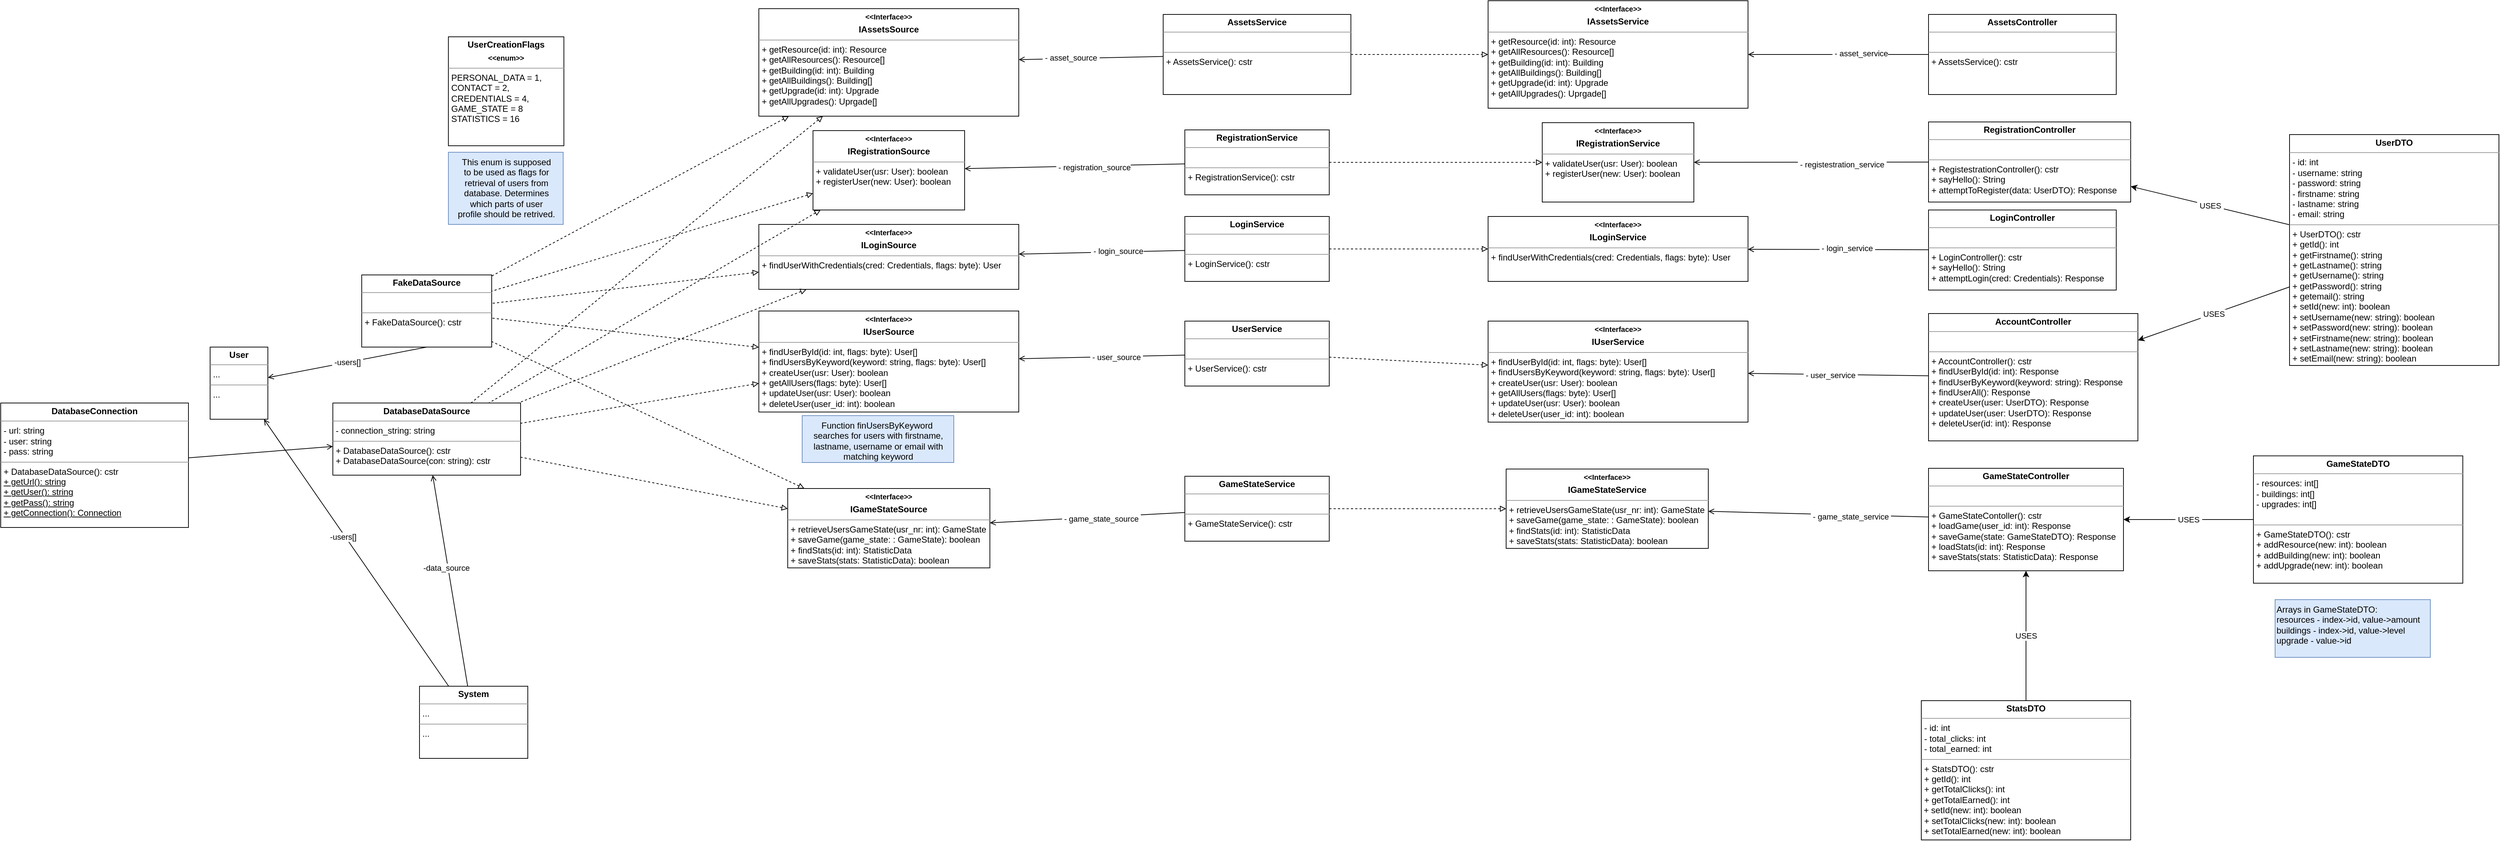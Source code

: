 <mxfile version="15.6.8" type="github">
  <diagram id="SLMzsR0E3EUHvdBKZ5yB" name="Page-1">
    <mxGraphModel dx="2331" dy="2716" grid="1" gridSize="10" guides="1" tooltips="1" connect="1" arrows="1" fold="1" page="1" pageScale="1" pageWidth="827" pageHeight="1169" math="0" shadow="0">
      <root>
        <mxCell id="0" />
        <mxCell id="1" parent="0" />
        <mxCell id="NOSZl9h-h4cG2daDXrsb-22" value="&lt;p style=&quot;margin: 0px ; margin-top: 4px ; text-align: center&quot;&gt;&lt;b&gt;User&lt;/b&gt;&lt;/p&gt;&lt;hr size=&quot;1&quot;&gt;&lt;p style=&quot;margin: 0px ; margin-left: 4px&quot;&gt;...&lt;/p&gt;&lt;hr size=&quot;1&quot;&gt;&lt;p style=&quot;margin: 0px ; margin-left: 4px&quot;&gt;...&lt;/p&gt;" style="verticalAlign=top;align=left;overflow=fill;fontSize=12;fontFamily=Helvetica;html=1;spacingLeft=0;spacingRight=0;spacing=2;rounded=0;" vertex="1" parent="1">
          <mxGeometry x="-730" y="-890" width="80" height="100" as="geometry" />
        </mxCell>
        <mxCell id="NOSZl9h-h4cG2daDXrsb-28" value="&lt;p style=&quot;margin: 0px ; margin-top: 4px ; text-align: center&quot;&gt;&lt;b&gt;&lt;font style=&quot;font-size: 10px&quot;&gt;&amp;lt;&amp;lt;Interface&amp;gt;&amp;gt;&lt;/font&gt;&lt;/b&gt;&lt;/p&gt;&lt;p style=&quot;margin: 0px ; margin-top: 4px ; text-align: center&quot;&gt;&lt;b&gt;IRegistrationSource&lt;/b&gt;&lt;/p&gt;&lt;hr size=&quot;1&quot;&gt;&lt;p style=&quot;margin: 0px ; margin-left: 4px&quot;&gt;&lt;span&gt;+ validateUser(usr: User): boolean&lt;/span&gt;&lt;/p&gt;&lt;p style=&quot;margin: 0px ; margin-left: 4px&quot;&gt;&lt;span&gt;+ registerUser(new: User): boolean&lt;/span&gt;&lt;/p&gt;" style="verticalAlign=top;align=left;overflow=fill;fontSize=12;fontFamily=Helvetica;html=1;spacingLeft=0;spacingRight=0;spacing=2;rounded=0;" vertex="1" parent="1">
          <mxGeometry x="105" y="-1190" width="210" height="110" as="geometry" />
        </mxCell>
        <mxCell id="NOSZl9h-h4cG2daDXrsb-29" value="&lt;p style=&quot;margin: 0px ; margin-top: 4px ; text-align: center&quot;&gt;&lt;b&gt;&lt;font style=&quot;font-size: 10px&quot;&gt;&amp;lt;&amp;lt;Interface&amp;gt;&amp;gt;&lt;/font&gt;&lt;/b&gt;&lt;/p&gt;&lt;p style=&quot;margin: 0px ; margin-top: 4px ; text-align: center&quot;&gt;&lt;b&gt;ILoginSource&lt;/b&gt;&lt;/p&gt;&lt;hr size=&quot;1&quot;&gt;&lt;p style=&quot;margin: 0px ; margin-left: 4px&quot;&gt;&lt;span&gt;+ findUserWithCredentials(cred: Credentials, flags: byte): User&lt;/span&gt;&lt;/p&gt;" style="verticalAlign=top;align=left;overflow=fill;fontSize=12;fontFamily=Helvetica;html=1;spacingLeft=0;spacingRight=0;spacing=2;rounded=0;" vertex="1" parent="1">
          <mxGeometry x="30" y="-1060" width="360" height="90" as="geometry" />
        </mxCell>
        <mxCell id="NOSZl9h-h4cG2daDXrsb-30" value="&lt;p style=&quot;margin: 0px ; margin-top: 4px ; text-align: center&quot;&gt;&lt;b&gt;FakeDataSource&lt;/b&gt;&lt;/p&gt;&lt;hr size=&quot;1&quot;&gt;&lt;p style=&quot;margin: 0px ; margin-left: 4px&quot;&gt;&lt;br&gt;&lt;/p&gt;&lt;hr size=&quot;1&quot;&gt;&lt;p style=&quot;margin: 0px ; margin-left: 4px&quot;&gt;+ FakeDataSource(): cstr&lt;/p&gt;" style="verticalAlign=top;align=left;overflow=fill;fontSize=12;fontFamily=Helvetica;html=1;spacingLeft=0;spacingRight=0;spacing=2;rounded=0;" vertex="1" parent="1">
          <mxGeometry x="-520" y="-990" width="180" height="100" as="geometry" />
        </mxCell>
        <mxCell id="NOSZl9h-h4cG2daDXrsb-31" value="&lt;p style=&quot;margin: 0px ; margin-top: 4px ; text-align: center&quot;&gt;&lt;b&gt;UserCreationFlags&lt;/b&gt;&lt;/p&gt;&lt;p style=&quot;margin: 0px ; margin-top: 4px ; text-align: center&quot;&gt;&lt;b&gt;&lt;font style=&quot;font-size: 10px&quot;&gt;&amp;lt;&amp;lt;enum&amp;gt;&amp;gt;&lt;/font&gt;&lt;/b&gt;&lt;/p&gt;&lt;hr size=&quot;1&quot;&gt;&lt;p style=&quot;margin: 0px ; margin-left: 4px&quot;&gt;PERSONAL_DATA = 1,&lt;/p&gt;&lt;p style=&quot;margin: 0px ; margin-left: 4px&quot;&gt;CONTACT = 2,&lt;/p&gt;&lt;p style=&quot;margin: 0px ; margin-left: 4px&quot;&gt;CREDENTIALS = 4,&lt;/p&gt;&lt;p style=&quot;margin: 0px ; margin-left: 4px&quot;&gt;GAME_STATE = 8&lt;/p&gt;&lt;p style=&quot;margin: 0px ; margin-left: 4px&quot;&gt;STATISTICS = 16&lt;br&gt;&lt;/p&gt;" style="verticalAlign=top;align=left;overflow=fill;fontSize=12;fontFamily=Helvetica;html=1;spacingLeft=0;spacingRight=0;spacing=2;rounded=0;" vertex="1" parent="1">
          <mxGeometry x="-400" y="-1320" width="160" height="151" as="geometry" />
        </mxCell>
        <mxCell id="NOSZl9h-h4cG2daDXrsb-32" value="This enum is supposed &lt;br&gt;to be&amp;nbsp;used as flags for &lt;br&gt;retrieval of users from&lt;br&gt;database. Determines &lt;br&gt;which parts of user &lt;br&gt;profile should be retrived." style="html=1;verticalAlign=top;fillColor=#dae8fc;strokeColor=#6c8ebf;rounded=0;" vertex="1" parent="1">
          <mxGeometry x="-400" y="-1160" width="159" height="100" as="geometry" />
        </mxCell>
        <mxCell id="NOSZl9h-h4cG2daDXrsb-33" value="&lt;p style=&quot;margin: 0px ; margin-top: 4px ; text-align: center&quot;&gt;&lt;b&gt;DatabaseDataSource&lt;/b&gt;&lt;br&gt;&lt;/p&gt;&lt;hr size=&quot;1&quot;&gt;&lt;p style=&quot;margin: 0px ; margin-left: 4px&quot;&gt;- connection_string: string&lt;/p&gt;&lt;hr size=&quot;1&quot;&gt;&lt;p style=&quot;margin: 0px ; margin-left: 4px&quot;&gt;+ DatabaseDataSource(): cstr&lt;/p&gt;&lt;p style=&quot;margin: 0px ; margin-left: 4px&quot;&gt;+ DatabaseDataSource(con: string): cstr&lt;/p&gt;" style="verticalAlign=top;align=left;overflow=fill;fontSize=12;fontFamily=Helvetica;html=1;spacingLeft=0;spacingRight=0;spacing=2;rounded=0;" vertex="1" parent="1">
          <mxGeometry x="-560" y="-812.5" width="260" height="100" as="geometry" />
        </mxCell>
        <mxCell id="NOSZl9h-h4cG2daDXrsb-34" style="orthogonalLoop=1;jettySize=auto;html=1;endArrow=none;endFill=0;dashed=1;startArrow=block;startFill=0;rounded=0;" edge="1" parent="1" source="NOSZl9h-h4cG2daDXrsb-29" target="NOSZl9h-h4cG2daDXrsb-33">
          <mxGeometry relative="1" as="geometry">
            <mxPoint x="1850" y="-910" as="sourcePoint" />
            <mxPoint x="1790" y="-867.5" as="targetPoint" />
          </mxGeometry>
        </mxCell>
        <mxCell id="NOSZl9h-h4cG2daDXrsb-43" style="orthogonalLoop=1;jettySize=auto;html=1;endArrow=none;endFill=0;dashed=1;startArrow=block;startFill=0;rounded=0;" edge="1" parent="1" source="NOSZl9h-h4cG2daDXrsb-28" target="NOSZl9h-h4cG2daDXrsb-33">
          <mxGeometry relative="1" as="geometry">
            <mxPoint x="450" y="-990" as="sourcePoint" />
            <mxPoint x="520" y="-910" as="targetPoint" />
          </mxGeometry>
        </mxCell>
        <mxCell id="NOSZl9h-h4cG2daDXrsb-44" value="&lt;p style=&quot;margin: 0px ; margin-top: 4px ; text-align: center&quot;&gt;&lt;b&gt;System&lt;/b&gt;&lt;/p&gt;&lt;hr size=&quot;1&quot;&gt;&lt;p style=&quot;margin: 0px ; margin-left: 4px&quot;&gt;...&lt;/p&gt;&lt;hr size=&quot;1&quot;&gt;&lt;p style=&quot;margin: 0px ; margin-left: 4px&quot;&gt;...&lt;/p&gt;" style="verticalAlign=top;align=left;overflow=fill;fontSize=12;fontFamily=Helvetica;html=1;spacingLeft=0;spacingRight=0;spacing=2;rounded=0;" vertex="1" parent="1">
          <mxGeometry x="-440" y="-420" width="150" height="100" as="geometry" />
        </mxCell>
        <mxCell id="NOSZl9h-h4cG2daDXrsb-45" style="orthogonalLoop=1;jettySize=auto;html=1;endArrow=open;endFill=0;jumpStyle=none;flowAnimation=0;ignoreEdge=0;bendable=1;rounded=0;" edge="1" parent="1" source="NOSZl9h-h4cG2daDXrsb-44" target="NOSZl9h-h4cG2daDXrsb-33">
          <mxGeometry relative="1" as="geometry">
            <mxPoint x="560" y="-1110" as="sourcePoint" />
            <mxPoint x="560" y="-990" as="targetPoint" />
          </mxGeometry>
        </mxCell>
        <mxCell id="NOSZl9h-h4cG2daDXrsb-46" value="&amp;nbsp;-data_source&amp;nbsp;" style="edgeLabel;html=1;align=center;verticalAlign=middle;resizable=0;points=[];rounded=0;" vertex="1" connectable="0" parent="NOSZl9h-h4cG2daDXrsb-45">
          <mxGeometry x="0.126" y="3" relative="1" as="geometry">
            <mxPoint as="offset" />
          </mxGeometry>
        </mxCell>
        <mxCell id="NOSZl9h-h4cG2daDXrsb-47" style="orthogonalLoop=1;jettySize=auto;html=1;endArrow=open;endFill=0;rounded=0;" edge="1" parent="1" source="NOSZl9h-h4cG2daDXrsb-44" target="NOSZl9h-h4cG2daDXrsb-22">
          <mxGeometry relative="1" as="geometry">
            <mxPoint x="575" y="-1100" as="sourcePoint" />
            <mxPoint x="575" y="-960" as="targetPoint" />
          </mxGeometry>
        </mxCell>
        <mxCell id="NOSZl9h-h4cG2daDXrsb-48" value="&amp;nbsp;-users[]&amp;nbsp;" style="edgeLabel;html=1;align=center;verticalAlign=middle;resizable=0;points=[];rounded=0;" vertex="1" connectable="0" parent="NOSZl9h-h4cG2daDXrsb-47">
          <mxGeometry x="0.126" y="3" relative="1" as="geometry">
            <mxPoint as="offset" />
          </mxGeometry>
        </mxCell>
        <mxCell id="NOSZl9h-h4cG2daDXrsb-49" value="&lt;p style=&quot;margin: 0px ; margin-top: 4px ; text-align: center&quot;&gt;&lt;b&gt;&lt;font style=&quot;font-size: 10px&quot;&gt;&amp;lt;&amp;lt;Interface&amp;gt;&amp;gt;&lt;/font&gt;&lt;/b&gt;&lt;/p&gt;&lt;p style=&quot;margin: 0px ; margin-top: 4px ; text-align: center&quot;&gt;&lt;b&gt;IUserSource&lt;/b&gt;&lt;/p&gt;&lt;hr size=&quot;1&quot;&gt;&lt;p style=&quot;margin: 0px ; margin-left: 4px&quot;&gt;&lt;span&gt;+ findUserById(id: int, flags: byte): User[]&lt;/span&gt;&lt;br&gt;&lt;/p&gt;&lt;p style=&quot;margin: 0px ; margin-left: 4px&quot;&gt;&lt;span&gt;+ findUsersByKeyword(keyword: string, flags: byte): User[]&lt;/span&gt;&lt;/p&gt;&lt;p style=&quot;margin: 0px ; margin-left: 4px&quot;&gt;&lt;span&gt;+ createUser(usr: User): boolean&lt;/span&gt;&lt;/p&gt;&lt;p style=&quot;margin: 0px ; margin-left: 4px&quot;&gt;&lt;span&gt;+ getAllUsers(flags: byte): User[]&lt;/span&gt;&lt;/p&gt;&lt;p style=&quot;margin: 0px ; margin-left: 4px&quot;&gt;&lt;span&gt;+ updateUser(usr: User): boolean&lt;/span&gt;&lt;/p&gt;&lt;p style=&quot;margin: 0px ; margin-left: 4px&quot;&gt;&lt;span&gt;+ deleteUser(user_id: int): boolean&lt;/span&gt;&lt;/p&gt;&lt;p style=&quot;margin: 0px ; margin-left: 4px&quot;&gt;&lt;span&gt;&lt;br&gt;&lt;/span&gt;&lt;/p&gt;&lt;p style=&quot;margin: 0px ; margin-left: 4px&quot;&gt;&lt;span&gt;&lt;br&gt;&lt;/span&gt;&lt;/p&gt;" style="verticalAlign=top;align=left;overflow=fill;fontSize=12;fontFamily=Helvetica;html=1;spacingLeft=0;spacingRight=0;spacing=2;rounded=0;" vertex="1" parent="1">
          <mxGeometry x="30" y="-940" width="360" height="140" as="geometry" />
        </mxCell>
        <mxCell id="NOSZl9h-h4cG2daDXrsb-50" value="&lt;p style=&quot;margin: 0px ; margin-top: 4px ; text-align: center&quot;&gt;&lt;b&gt;&lt;font style=&quot;font-size: 10px&quot;&gt;&amp;lt;&amp;lt;Interface&amp;gt;&amp;gt;&lt;/font&gt;&lt;/b&gt;&lt;/p&gt;&lt;p style=&quot;margin: 0px ; margin-top: 4px ; text-align: center&quot;&gt;&lt;b&gt;IGameStateSource&lt;/b&gt;&lt;/p&gt;&lt;hr size=&quot;1&quot;&gt;&lt;p style=&quot;margin: 0px ; margin-left: 4px&quot;&gt;&lt;span&gt;+ retrieveUsersGameState(usr_nr: int): GameState&lt;/span&gt;&lt;/p&gt;&lt;p style=&quot;margin: 0px ; margin-left: 4px&quot;&gt;&lt;span&gt;+ saveGame(game_state: : GameState): boolean&lt;/span&gt;&lt;/p&gt;&lt;p style=&quot;margin: 0px ; margin-left: 4px&quot;&gt;&lt;span&gt;+ findStats(id: int): StatisticData&lt;/span&gt;&lt;/p&gt;&lt;p style=&quot;margin: 0px ; margin-left: 4px&quot;&gt;&lt;span&gt;+ saveStats(stats: StatisticData): boolean&lt;/span&gt;&lt;/p&gt;" style="verticalAlign=top;align=left;overflow=fill;fontSize=12;fontFamily=Helvetica;html=1;spacingLeft=0;spacingRight=0;spacing=2;rounded=0;" vertex="1" parent="1">
          <mxGeometry x="70" y="-694" width="280" height="110" as="geometry" />
        </mxCell>
        <mxCell id="NOSZl9h-h4cG2daDXrsb-51" style="orthogonalLoop=1;jettySize=auto;html=1;endArrow=none;endFill=0;dashed=1;startArrow=block;startFill=0;rounded=0;" edge="1" parent="1" source="NOSZl9h-h4cG2daDXrsb-49" target="NOSZl9h-h4cG2daDXrsb-33">
          <mxGeometry relative="1" as="geometry">
            <mxPoint x="420" y="-990" as="sourcePoint" />
            <mxPoint x="500" y="-910" as="targetPoint" />
          </mxGeometry>
        </mxCell>
        <mxCell id="NOSZl9h-h4cG2daDXrsb-52" style="orthogonalLoop=1;jettySize=auto;html=1;endArrow=none;endFill=0;dashed=1;startArrow=block;startFill=0;strokeColor=default;rounded=0;" edge="1" parent="1" source="NOSZl9h-h4cG2daDXrsb-50" target="NOSZl9h-h4cG2daDXrsb-33">
          <mxGeometry relative="1" as="geometry">
            <mxPoint x="430" y="-980" as="sourcePoint" />
            <mxPoint x="510" y="-900" as="targetPoint" />
          </mxGeometry>
        </mxCell>
        <mxCell id="NOSZl9h-h4cG2daDXrsb-53" value="Function finUsersByKeyword&amp;nbsp;&lt;br&gt;searches for users with&amp;nbsp;firstname, &lt;br&gt;lastname, username or email with &lt;br&gt;matching keyword" style="html=1;verticalAlign=top;fillColor=#dae8fc;strokeColor=#6c8ebf;rounded=0;" vertex="1" parent="1">
          <mxGeometry x="90" y="-795" width="210" height="65" as="geometry" />
        </mxCell>
        <mxCell id="NOSZl9h-h4cG2daDXrsb-54" style="orthogonalLoop=1;jettySize=auto;html=1;endArrow=none;endFill=0;dashed=1;startArrow=block;startFill=0;rounded=0;" edge="1" parent="1" source="NOSZl9h-h4cG2daDXrsb-28" target="NOSZl9h-h4cG2daDXrsb-30">
          <mxGeometry relative="1" as="geometry">
            <mxPoint x="325" y="-1125" as="sourcePoint" />
            <mxPoint x="500" y="-935" as="targetPoint" />
          </mxGeometry>
        </mxCell>
        <mxCell id="NOSZl9h-h4cG2daDXrsb-55" style="orthogonalLoop=1;jettySize=auto;html=1;endArrow=none;endFill=0;dashed=1;startArrow=block;startFill=0;rounded=0;" edge="1" parent="1" source="NOSZl9h-h4cG2daDXrsb-29" target="NOSZl9h-h4cG2daDXrsb-30">
          <mxGeometry relative="1" as="geometry">
            <mxPoint x="100" y="-1090" as="sourcePoint" />
            <mxPoint x="-30" y="-965" as="targetPoint" />
          </mxGeometry>
        </mxCell>
        <mxCell id="NOSZl9h-h4cG2daDXrsb-56" style="orthogonalLoop=1;jettySize=auto;html=1;endArrow=none;endFill=0;dashed=1;startArrow=block;startFill=0;rounded=0;" edge="1" parent="1" source="NOSZl9h-h4cG2daDXrsb-49" target="NOSZl9h-h4cG2daDXrsb-30">
          <mxGeometry relative="1" as="geometry">
            <mxPoint x="40" y="-1005" as="sourcePoint" />
            <mxPoint x="-30" y="-940" as="targetPoint" />
          </mxGeometry>
        </mxCell>
        <mxCell id="NOSZl9h-h4cG2daDXrsb-57" style="orthogonalLoop=1;jettySize=auto;html=1;endArrow=none;endFill=0;dashed=1;startArrow=block;startFill=0;rounded=0;" edge="1" parent="1" source="NOSZl9h-h4cG2daDXrsb-50" target="NOSZl9h-h4cG2daDXrsb-30">
          <mxGeometry relative="1" as="geometry">
            <mxPoint x="50" y="-995" as="sourcePoint" />
            <mxPoint x="-20" y="-930" as="targetPoint" />
          </mxGeometry>
        </mxCell>
        <mxCell id="NOSZl9h-h4cG2daDXrsb-58" value="&amp;nbsp;-users[]&amp;nbsp;" style="orthogonalLoop=1;jettySize=auto;html=1;endArrow=open;endFill=0;exitX=0.5;exitY=1;exitDx=0;exitDy=0;rounded=0;" edge="1" parent="1" source="NOSZl9h-h4cG2daDXrsb-30" target="NOSZl9h-h4cG2daDXrsb-22">
          <mxGeometry relative="1" as="geometry">
            <mxPoint x="1230" y="-1095" as="sourcePoint" />
            <mxPoint x="1400" y="-1080" as="targetPoint" />
          </mxGeometry>
        </mxCell>
        <mxCell id="NOSZl9h-h4cG2daDXrsb-89" value="&lt;p style=&quot;margin: 0px ; margin-top: 4px ; text-align: center&quot;&gt;&lt;b&gt;&lt;font style=&quot;font-size: 10px&quot;&gt;&amp;lt;&amp;lt;Interface&amp;gt;&amp;gt;&lt;/font&gt;&lt;/b&gt;&lt;/p&gt;&lt;p style=&quot;margin: 0px ; margin-top: 4px ; text-align: center&quot;&gt;&lt;b&gt;IAssetsSource&lt;/b&gt;&lt;/p&gt;&lt;hr size=&quot;1&quot;&gt;&lt;p style=&quot;margin: 0px ; margin-left: 4px&quot;&gt;&lt;span&gt;+ getResource(id: int): Resource&lt;/span&gt;&lt;/p&gt;&lt;p style=&quot;margin: 0px ; margin-left: 4px&quot;&gt;&lt;span&gt;+ getAllResources(): Resource[]&lt;/span&gt;&lt;/p&gt;&lt;p style=&quot;margin: 0px ; margin-left: 4px&quot;&gt;&lt;span&gt;+ getBuilding(id: int): Building&lt;/span&gt;&lt;/p&gt;&lt;p style=&quot;margin: 0px ; margin-left: 4px&quot;&gt;&lt;span&gt;+ getAllBuildings(): Building[]&lt;/span&gt;&lt;/p&gt;&lt;p style=&quot;margin: 0px ; margin-left: 4px&quot;&gt;&lt;span&gt;+ getUpgrade(id: int): Upgrade&lt;/span&gt;&lt;/p&gt;&lt;p style=&quot;margin: 0px ; margin-left: 4px&quot;&gt;&lt;span&gt;+ getAllUpgrades(): Uprgade[]&lt;/span&gt;&lt;/p&gt;" style="verticalAlign=top;align=left;overflow=fill;fontSize=12;fontFamily=Helvetica;html=1;spacingLeft=0;spacingRight=0;spacing=2;rounded=0;" vertex="1" parent="1">
          <mxGeometry x="30" y="-1359" width="360" height="149" as="geometry" />
        </mxCell>
        <mxCell id="NOSZl9h-h4cG2daDXrsb-90" style="orthogonalLoop=1;jettySize=auto;html=1;endArrow=none;endFill=0;dashed=1;startArrow=block;startFill=0;rounded=0;" edge="1" parent="1" source="NOSZl9h-h4cG2daDXrsb-89" target="NOSZl9h-h4cG2daDXrsb-33">
          <mxGeometry relative="1" as="geometry">
            <mxPoint x="325" y="-1125" as="sourcePoint" />
            <mxPoint x="500.0" y="-935" as="targetPoint" />
          </mxGeometry>
        </mxCell>
        <mxCell id="NOSZl9h-h4cG2daDXrsb-91" style="orthogonalLoop=1;jettySize=auto;html=1;endArrow=none;endFill=0;dashed=1;startArrow=block;startFill=0;rounded=0;" edge="1" parent="1" source="NOSZl9h-h4cG2daDXrsb-89" target="NOSZl9h-h4cG2daDXrsb-30">
          <mxGeometry relative="1" as="geometry">
            <mxPoint x="115" y="-1125" as="sourcePoint" />
            <mxPoint x="-30" y="-975" as="targetPoint" />
          </mxGeometry>
        </mxCell>
        <mxCell id="NOSZl9h-h4cG2daDXrsb-96" value="&lt;p style=&quot;margin: 0px ; margin-top: 4px ; text-align: center&quot;&gt;&lt;b&gt;&lt;font style=&quot;font-size: 10px&quot;&gt;&amp;lt;&amp;lt;Interface&amp;gt;&amp;gt;&lt;/font&gt;&lt;/b&gt;&lt;/p&gt;&lt;p style=&quot;margin: 0px ; margin-top: 4px ; text-align: center&quot;&gt;&lt;b&gt;IRegistrationService&lt;/b&gt;&lt;/p&gt;&lt;hr size=&quot;1&quot;&gt;&lt;p style=&quot;margin: 0px ; margin-left: 4px&quot;&gt;&lt;span&gt;+ validateUser(usr: User): boolean&lt;/span&gt;&lt;/p&gt;&lt;p style=&quot;margin: 0px ; margin-left: 4px&quot;&gt;&lt;span&gt;+ registerUser(new: User): boolean&lt;/span&gt;&lt;/p&gt;" style="verticalAlign=top;align=left;overflow=fill;fontSize=12;fontFamily=Helvetica;html=1;spacingLeft=0;spacingRight=0;spacing=2;rounded=0;" vertex="1" parent="1">
          <mxGeometry x="1115" y="-1201" width="210" height="110" as="geometry" />
        </mxCell>
        <mxCell id="NOSZl9h-h4cG2daDXrsb-97" value="&lt;p style=&quot;margin: 0px ; margin-top: 4px ; text-align: center&quot;&gt;&lt;b&gt;&lt;font style=&quot;font-size: 10px&quot;&gt;&amp;lt;&amp;lt;Interface&amp;gt;&amp;gt;&lt;/font&gt;&lt;/b&gt;&lt;/p&gt;&lt;p style=&quot;margin: 0px ; margin-top: 4px ; text-align: center&quot;&gt;&lt;b&gt;ILoginService&lt;/b&gt;&lt;/p&gt;&lt;hr size=&quot;1&quot;&gt;&lt;p style=&quot;margin: 0px ; margin-left: 4px&quot;&gt;&lt;span&gt;+ findUserWithCredentials(cred: Credentials, flags: byte): User&lt;/span&gt;&lt;/p&gt;" style="verticalAlign=top;align=left;overflow=fill;fontSize=12;fontFamily=Helvetica;html=1;spacingLeft=0;spacingRight=0;spacing=2;rounded=0;" vertex="1" parent="1">
          <mxGeometry x="1040" y="-1071" width="360" height="90" as="geometry" />
        </mxCell>
        <mxCell id="NOSZl9h-h4cG2daDXrsb-98" value="&lt;p style=&quot;margin: 0px ; margin-top: 4px ; text-align: center&quot;&gt;&lt;b&gt;&lt;font style=&quot;font-size: 10px&quot;&gt;&amp;lt;&amp;lt;Interface&amp;gt;&amp;gt;&lt;/font&gt;&lt;/b&gt;&lt;/p&gt;&lt;p style=&quot;margin: 0px ; margin-top: 4px ; text-align: center&quot;&gt;&lt;b&gt;IUserService&lt;/b&gt;&lt;/p&gt;&lt;hr size=&quot;1&quot;&gt;&lt;p style=&quot;margin: 0px ; margin-left: 4px&quot;&gt;&lt;span&gt;+ findUserById(id: int, flags: byte): User[]&lt;/span&gt;&lt;br&gt;&lt;/p&gt;&lt;p style=&quot;margin: 0px ; margin-left: 4px&quot;&gt;&lt;span&gt;+ findUsersByKeyword(keyword: string, flags: byte): User[]&lt;/span&gt;&lt;/p&gt;&lt;p style=&quot;margin: 0px ; margin-left: 4px&quot;&gt;&lt;span&gt;+ createUser(usr: User): boolean&lt;/span&gt;&lt;/p&gt;&lt;p style=&quot;margin: 0px ; margin-left: 4px&quot;&gt;&lt;span&gt;+ getAllUsers(flags: byte): User[]&lt;/span&gt;&lt;/p&gt;&lt;p style=&quot;margin: 0px ; margin-left: 4px&quot;&gt;&lt;span&gt;+ updateUser(usr: User): boolean&lt;/span&gt;&lt;/p&gt;&lt;p style=&quot;margin: 0px ; margin-left: 4px&quot;&gt;&lt;span&gt;+ deleteUser(user_id: int): boolean&lt;/span&gt;&lt;/p&gt;&lt;p style=&quot;margin: 0px ; margin-left: 4px&quot;&gt;&lt;span&gt;&lt;br&gt;&lt;/span&gt;&lt;/p&gt;&lt;p style=&quot;margin: 0px ; margin-left: 4px&quot;&gt;&lt;span&gt;&lt;br&gt;&lt;/span&gt;&lt;/p&gt;" style="verticalAlign=top;align=left;overflow=fill;fontSize=12;fontFamily=Helvetica;html=1;spacingLeft=0;spacingRight=0;spacing=2;rounded=0;" vertex="1" parent="1">
          <mxGeometry x="1040" y="-926" width="360" height="140" as="geometry" />
        </mxCell>
        <mxCell id="NOSZl9h-h4cG2daDXrsb-99" value="&lt;p style=&quot;margin: 0px ; margin-top: 4px ; text-align: center&quot;&gt;&lt;b&gt;&lt;font style=&quot;font-size: 10px&quot;&gt;&amp;lt;&amp;lt;Interface&amp;gt;&amp;gt;&lt;/font&gt;&lt;/b&gt;&lt;/p&gt;&lt;p style=&quot;margin: 0px ; margin-top: 4px ; text-align: center&quot;&gt;&lt;b&gt;IGameStateService&lt;/b&gt;&lt;/p&gt;&lt;hr size=&quot;1&quot;&gt;&lt;p style=&quot;margin: 0px ; margin-left: 4px&quot;&gt;&lt;span&gt;+ retrieveUsersGameState(usr_nr: int): GameState&lt;/span&gt;&lt;/p&gt;&lt;p style=&quot;margin: 0px ; margin-left: 4px&quot;&gt;&lt;span&gt;+ saveGame(game_state: : GameState): boolean&lt;/span&gt;&lt;/p&gt;&lt;p style=&quot;margin: 0px 0px 0px 4px&quot;&gt;+ findStats(id: int): StatisticData&lt;/p&gt;&lt;p style=&quot;margin: 0px 0px 0px 4px&quot;&gt;+ saveStats(stats: StatisticData): boolean&lt;/p&gt;" style="verticalAlign=top;align=left;overflow=fill;fontSize=12;fontFamily=Helvetica;html=1;spacingLeft=0;spacingRight=0;spacing=2;rounded=0;" vertex="1" parent="1">
          <mxGeometry x="1065" y="-721" width="280" height="110" as="geometry" />
        </mxCell>
        <mxCell id="NOSZl9h-h4cG2daDXrsb-100" value="&lt;p style=&quot;margin: 0px ; margin-top: 4px ; text-align: center&quot;&gt;&lt;b&gt;&lt;font style=&quot;font-size: 10px&quot;&gt;&amp;lt;&amp;lt;Interface&amp;gt;&amp;gt;&lt;/font&gt;&lt;/b&gt;&lt;/p&gt;&lt;p style=&quot;margin: 0px ; margin-top: 4px ; text-align: center&quot;&gt;&lt;b&gt;IAssetsService&lt;/b&gt;&lt;/p&gt;&lt;hr size=&quot;1&quot;&gt;&lt;p style=&quot;margin: 0px ; margin-left: 4px&quot;&gt;&lt;span&gt;+ getResource(id: int): Resource&lt;/span&gt;&lt;/p&gt;&lt;p style=&quot;margin: 0px ; margin-left: 4px&quot;&gt;&lt;span&gt;+ getAllResources(): Resource[]&lt;/span&gt;&lt;/p&gt;&lt;p style=&quot;margin: 0px ; margin-left: 4px&quot;&gt;&lt;span&gt;+ getBuilding(id: int): Building&lt;/span&gt;&lt;/p&gt;&lt;p style=&quot;margin: 0px ; margin-left: 4px&quot;&gt;&lt;span&gt;+ getAllBuildings(): Building[]&lt;/span&gt;&lt;/p&gt;&lt;p style=&quot;margin: 0px ; margin-left: 4px&quot;&gt;&lt;span&gt;+ getUpgrade(id: int): Upgrade&lt;/span&gt;&lt;/p&gt;&lt;p style=&quot;margin: 0px ; margin-left: 4px&quot;&gt;&lt;span&gt;+ getAllUpgrades(): Uprgade[]&lt;/span&gt;&lt;/p&gt;" style="verticalAlign=top;align=left;overflow=fill;fontSize=12;fontFamily=Helvetica;html=1;spacingLeft=0;spacingRight=0;spacing=2;rounded=0;" vertex="1" parent="1">
          <mxGeometry x="1040" y="-1370" width="360" height="149" as="geometry" />
        </mxCell>
        <mxCell id="NOSZl9h-h4cG2daDXrsb-104" style="edgeStyle=none;orthogonalLoop=1;jettySize=auto;html=1;dashed=1;endArrow=block;endFill=0;" edge="1" parent="1" source="NOSZl9h-h4cG2daDXrsb-101" target="NOSZl9h-h4cG2daDXrsb-100">
          <mxGeometry relative="1" as="geometry" />
        </mxCell>
        <mxCell id="NOSZl9h-h4cG2daDXrsb-113" style="edgeStyle=none;orthogonalLoop=1;jettySize=auto;html=1;endArrow=open;endFill=0;" edge="1" parent="1" source="NOSZl9h-h4cG2daDXrsb-101" target="NOSZl9h-h4cG2daDXrsb-89">
          <mxGeometry relative="1" as="geometry" />
        </mxCell>
        <mxCell id="NOSZl9h-h4cG2daDXrsb-128" value="&amp;nbsp;- asset_source&amp;nbsp;" style="edgeLabel;html=1;align=center;verticalAlign=middle;resizable=0;points=[];" vertex="1" connectable="0" parent="NOSZl9h-h4cG2daDXrsb-113">
          <mxGeometry x="0.276" y="-1" relative="1" as="geometry">
            <mxPoint x="-1" as="offset" />
          </mxGeometry>
        </mxCell>
        <mxCell id="NOSZl9h-h4cG2daDXrsb-101" value="&lt;p style=&quot;margin: 0px ; margin-top: 4px ; text-align: center&quot;&gt;&lt;b&gt;AssetsService&lt;/b&gt;&lt;/p&gt;&lt;hr size=&quot;1&quot;&gt;&lt;p style=&quot;margin: 0px ; margin-left: 4px&quot;&gt;&lt;br&gt;&lt;/p&gt;&lt;hr size=&quot;1&quot;&gt;&lt;p style=&quot;margin: 0px ; margin-left: 4px&quot;&gt;+ AssetsService(): cstr&lt;/p&gt;" style="verticalAlign=top;align=left;overflow=fill;fontSize=12;fontFamily=Helvetica;html=1;spacingLeft=0;spacingRight=0;spacing=2;rounded=0;" vertex="1" parent="1">
          <mxGeometry x="590" y="-1351" width="260" height="111" as="geometry" />
        </mxCell>
        <mxCell id="NOSZl9h-h4cG2daDXrsb-103" style="edgeStyle=none;orthogonalLoop=1;jettySize=auto;html=1;endArrow=open;endFill=0;" edge="1" parent="1" source="NOSZl9h-h4cG2daDXrsb-102" target="NOSZl9h-h4cG2daDXrsb-33">
          <mxGeometry relative="1" as="geometry">
            <mxPoint x="-650" y="-760" as="targetPoint" />
          </mxGeometry>
        </mxCell>
        <mxCell id="NOSZl9h-h4cG2daDXrsb-102" value="&lt;p style=&quot;margin: 0px ; margin-top: 4px ; text-align: center&quot;&gt;&lt;b&gt;DatabaseConnection&lt;/b&gt;&lt;br&gt;&lt;/p&gt;&lt;hr size=&quot;1&quot;&gt;&lt;p style=&quot;margin: 0px ; margin-left: 4px&quot;&gt;- url: string&lt;/p&gt;&lt;p style=&quot;margin: 0px ; margin-left: 4px&quot;&gt;- user: string&lt;/p&gt;&lt;p style=&quot;margin: 0px ; margin-left: 4px&quot;&gt;- pass: string&lt;/p&gt;&lt;hr size=&quot;1&quot;&gt;&lt;p style=&quot;margin: 0px ; margin-left: 4px&quot;&gt;+ DatabaseDataSource(): cstr&lt;/p&gt;&lt;p style=&quot;margin: 0px ; margin-left: 4px&quot;&gt;&lt;u&gt;+ getUrl(): string&lt;br&gt;&lt;/u&gt;&lt;/p&gt;&lt;p style=&quot;margin: 0px ; margin-left: 4px&quot;&gt;&lt;u&gt;+ getUser(): string&lt;/u&gt;&lt;/p&gt;&lt;p style=&quot;margin: 0px ; margin-left: 4px&quot;&gt;&lt;u&gt;+ getPass(): string&lt;/u&gt;&lt;/p&gt;&lt;p style=&quot;margin: 0px ; margin-left: 4px&quot;&gt;&lt;u&gt;+ getConnection(): Connection&lt;/u&gt;&lt;/p&gt;" style="verticalAlign=top;align=left;overflow=fill;fontSize=12;fontFamily=Helvetica;html=1;spacingLeft=0;spacingRight=0;spacing=2;rounded=0;" vertex="1" parent="1">
          <mxGeometry x="-1020" y="-812.5" width="260" height="172.5" as="geometry" />
        </mxCell>
        <mxCell id="NOSZl9h-h4cG2daDXrsb-110" style="edgeStyle=none;orthogonalLoop=1;jettySize=auto;html=1;dashed=1;endArrow=block;endFill=0;" edge="1" parent="1" source="NOSZl9h-h4cG2daDXrsb-105" target="NOSZl9h-h4cG2daDXrsb-96">
          <mxGeometry relative="1" as="geometry" />
        </mxCell>
        <mxCell id="NOSZl9h-h4cG2daDXrsb-114" style="edgeStyle=none;orthogonalLoop=1;jettySize=auto;html=1;endArrow=open;endFill=0;" edge="1" parent="1" source="NOSZl9h-h4cG2daDXrsb-105" target="NOSZl9h-h4cG2daDXrsb-28">
          <mxGeometry relative="1" as="geometry" />
        </mxCell>
        <mxCell id="NOSZl9h-h4cG2daDXrsb-129" value="&amp;nbsp;- registration_source" style="edgeLabel;html=1;align=center;verticalAlign=middle;resizable=0;points=[];" vertex="1" connectable="0" parent="NOSZl9h-h4cG2daDXrsb-114">
          <mxGeometry x="-0.167" y="2" relative="1" as="geometry">
            <mxPoint as="offset" />
          </mxGeometry>
        </mxCell>
        <mxCell id="NOSZl9h-h4cG2daDXrsb-105" value="&lt;p style=&quot;margin: 0px ; margin-top: 4px ; text-align: center&quot;&gt;&lt;b&gt;RegistrationService&lt;/b&gt;&lt;/p&gt;&lt;hr size=&quot;1&quot;&gt;&lt;p style=&quot;margin: 0px ; margin-left: 4px&quot;&gt;&lt;br&gt;&lt;/p&gt;&lt;hr size=&quot;1&quot;&gt;&lt;p style=&quot;margin: 0px ; margin-left: 4px&quot;&gt;+ RegistrationService(): cstr&lt;/p&gt;" style="verticalAlign=top;align=left;overflow=fill;fontSize=12;fontFamily=Helvetica;html=1;spacingLeft=0;spacingRight=0;spacing=2;rounded=0;" vertex="1" parent="1">
          <mxGeometry x="620" y="-1191" width="200" height="90" as="geometry" />
        </mxCell>
        <mxCell id="NOSZl9h-h4cG2daDXrsb-109" style="edgeStyle=none;orthogonalLoop=1;jettySize=auto;html=1;dashed=1;endArrow=block;endFill=0;" edge="1" parent="1" source="NOSZl9h-h4cG2daDXrsb-106" target="NOSZl9h-h4cG2daDXrsb-97">
          <mxGeometry relative="1" as="geometry" />
        </mxCell>
        <mxCell id="NOSZl9h-h4cG2daDXrsb-115" style="edgeStyle=none;orthogonalLoop=1;jettySize=auto;html=1;endArrow=open;endFill=0;" edge="1" parent="1" source="NOSZl9h-h4cG2daDXrsb-106" target="NOSZl9h-h4cG2daDXrsb-29">
          <mxGeometry relative="1" as="geometry" />
        </mxCell>
        <mxCell id="NOSZl9h-h4cG2daDXrsb-130" value="&amp;nbsp;- login_source" style="edgeLabel;html=1;align=center;verticalAlign=middle;resizable=0;points=[];" vertex="1" connectable="0" parent="NOSZl9h-h4cG2daDXrsb-115">
          <mxGeometry x="-0.182" y="-1" relative="1" as="geometry">
            <mxPoint as="offset" />
          </mxGeometry>
        </mxCell>
        <mxCell id="NOSZl9h-h4cG2daDXrsb-106" value="&lt;p style=&quot;margin: 0px ; margin-top: 4px ; text-align: center&quot;&gt;&lt;b&gt;LoginService&lt;/b&gt;&lt;/p&gt;&lt;hr size=&quot;1&quot;&gt;&lt;p style=&quot;margin: 0px ; margin-left: 4px&quot;&gt;&lt;br&gt;&lt;/p&gt;&lt;hr size=&quot;1&quot;&gt;&lt;p style=&quot;margin: 0px ; margin-left: 4px&quot;&gt;+ LoginService(): cstr&lt;/p&gt;" style="verticalAlign=top;align=left;overflow=fill;fontSize=12;fontFamily=Helvetica;html=1;spacingLeft=0;spacingRight=0;spacing=2;rounded=0;" vertex="1" parent="1">
          <mxGeometry x="620" y="-1071" width="200" height="90" as="geometry" />
        </mxCell>
        <mxCell id="NOSZl9h-h4cG2daDXrsb-111" style="edgeStyle=none;orthogonalLoop=1;jettySize=auto;html=1;dashed=1;endArrow=block;endFill=0;" edge="1" parent="1" source="NOSZl9h-h4cG2daDXrsb-107" target="NOSZl9h-h4cG2daDXrsb-98">
          <mxGeometry relative="1" as="geometry" />
        </mxCell>
        <mxCell id="NOSZl9h-h4cG2daDXrsb-116" style="edgeStyle=none;orthogonalLoop=1;jettySize=auto;html=1;endArrow=open;endFill=0;" edge="1" parent="1" source="NOSZl9h-h4cG2daDXrsb-107" target="NOSZl9h-h4cG2daDXrsb-49">
          <mxGeometry relative="1" as="geometry" />
        </mxCell>
        <mxCell id="NOSZl9h-h4cG2daDXrsb-131" value="&amp;nbsp;- user_source&amp;nbsp;" style="edgeLabel;html=1;align=center;verticalAlign=middle;resizable=0;points=[];" vertex="1" connectable="0" parent="NOSZl9h-h4cG2daDXrsb-116">
          <mxGeometry x="-0.168" y="1" relative="1" as="geometry">
            <mxPoint as="offset" />
          </mxGeometry>
        </mxCell>
        <mxCell id="NOSZl9h-h4cG2daDXrsb-107" value="&lt;p style=&quot;margin: 0px ; margin-top: 4px ; text-align: center&quot;&gt;&lt;b&gt;UserService&lt;/b&gt;&lt;/p&gt;&lt;hr size=&quot;1&quot;&gt;&lt;p style=&quot;margin: 0px ; margin-left: 4px&quot;&gt;&lt;br&gt;&lt;/p&gt;&lt;hr size=&quot;1&quot;&gt;&lt;p style=&quot;margin: 0px ; margin-left: 4px&quot;&gt;+ UserService(): cstr&lt;/p&gt;" style="verticalAlign=top;align=left;overflow=fill;fontSize=12;fontFamily=Helvetica;html=1;spacingLeft=0;spacingRight=0;spacing=2;rounded=0;" vertex="1" parent="1">
          <mxGeometry x="620" y="-926" width="200" height="90" as="geometry" />
        </mxCell>
        <mxCell id="NOSZl9h-h4cG2daDXrsb-112" style="edgeStyle=none;orthogonalLoop=1;jettySize=auto;html=1;dashed=1;endArrow=block;endFill=0;" edge="1" parent="1" source="NOSZl9h-h4cG2daDXrsb-108" target="NOSZl9h-h4cG2daDXrsb-99">
          <mxGeometry relative="1" as="geometry" />
        </mxCell>
        <mxCell id="NOSZl9h-h4cG2daDXrsb-117" style="edgeStyle=none;orthogonalLoop=1;jettySize=auto;html=1;endArrow=open;endFill=0;" edge="1" parent="1" source="NOSZl9h-h4cG2daDXrsb-108" target="NOSZl9h-h4cG2daDXrsb-50">
          <mxGeometry relative="1" as="geometry" />
        </mxCell>
        <mxCell id="NOSZl9h-h4cG2daDXrsb-132" value="&amp;nbsp;- game_state_source&amp;nbsp;" style="edgeLabel;html=1;align=center;verticalAlign=middle;resizable=0;points=[];" vertex="1" connectable="0" parent="NOSZl9h-h4cG2daDXrsb-117">
          <mxGeometry x="-0.137" y="2" relative="1" as="geometry">
            <mxPoint as="offset" />
          </mxGeometry>
        </mxCell>
        <mxCell id="NOSZl9h-h4cG2daDXrsb-108" value="&lt;p style=&quot;margin: 0px ; margin-top: 4px ; text-align: center&quot;&gt;&lt;b&gt;GameStateService&lt;/b&gt;&lt;/p&gt;&lt;hr size=&quot;1&quot;&gt;&lt;p style=&quot;margin: 0px ; margin-left: 4px&quot;&gt;&lt;br&gt;&lt;/p&gt;&lt;hr size=&quot;1&quot;&gt;&lt;p style=&quot;margin: 0px ; margin-left: 4px&quot;&gt;+ GameStateService(): cstr&lt;/p&gt;" style="verticalAlign=top;align=left;overflow=fill;fontSize=12;fontFamily=Helvetica;html=1;spacingLeft=0;spacingRight=0;spacing=2;rounded=0;" vertex="1" parent="1">
          <mxGeometry x="620" y="-711" width="200" height="90" as="geometry" />
        </mxCell>
        <mxCell id="NOSZl9h-h4cG2daDXrsb-125" style="edgeStyle=none;orthogonalLoop=1;jettySize=auto;html=1;endArrow=open;endFill=0;" edge="1" parent="1" source="NOSZl9h-h4cG2daDXrsb-118" target="NOSZl9h-h4cG2daDXrsb-97">
          <mxGeometry relative="1" as="geometry" />
        </mxCell>
        <mxCell id="NOSZl9h-h4cG2daDXrsb-135" value="&amp;nbsp;- login_service&amp;nbsp;" style="edgeLabel;html=1;align=center;verticalAlign=middle;resizable=0;points=[];" vertex="1" connectable="0" parent="NOSZl9h-h4cG2daDXrsb-125">
          <mxGeometry x="-0.094" y="-2" relative="1" as="geometry">
            <mxPoint as="offset" />
          </mxGeometry>
        </mxCell>
        <mxCell id="NOSZl9h-h4cG2daDXrsb-118" value="&lt;p style=&quot;margin: 0px ; margin-top: 4px ; text-align: center&quot;&gt;&lt;b&gt;LoginController&lt;/b&gt;&lt;/p&gt;&lt;hr size=&quot;1&quot;&gt;&lt;p style=&quot;margin: 0px ; margin-left: 4px&quot;&gt;&lt;br&gt;&lt;/p&gt;&lt;hr size=&quot;1&quot;&gt;&lt;p style=&quot;margin: 0px ; margin-left: 4px&quot;&gt;+ LoginController(): cstr&lt;/p&gt;&lt;p style=&quot;margin: 0px ; margin-left: 4px&quot;&gt;+ sayHello(): String&lt;/p&gt;&lt;p style=&quot;margin: 0px ; margin-left: 4px&quot;&gt;+ attemptLogin(cred: Credentials): Response&lt;/p&gt;" style="verticalAlign=top;align=left;overflow=fill;fontSize=12;fontFamily=Helvetica;html=1;spacingLeft=0;spacingRight=0;spacing=2;rounded=0;" vertex="1" parent="1">
          <mxGeometry x="1650" y="-1080" width="260" height="111" as="geometry" />
        </mxCell>
        <mxCell id="NOSZl9h-h4cG2daDXrsb-126" style="edgeStyle=none;orthogonalLoop=1;jettySize=auto;html=1;endArrow=open;endFill=0;" edge="1" parent="1" source="NOSZl9h-h4cG2daDXrsb-119" target="NOSZl9h-h4cG2daDXrsb-98">
          <mxGeometry relative="1" as="geometry" />
        </mxCell>
        <mxCell id="NOSZl9h-h4cG2daDXrsb-136" value="&amp;nbsp;- user_service&amp;nbsp;" style="edgeLabel;html=1;align=center;verticalAlign=middle;resizable=0;points=[];" vertex="1" connectable="0" parent="NOSZl9h-h4cG2daDXrsb-126">
          <mxGeometry x="0.088" y="1" relative="1" as="geometry">
            <mxPoint as="offset" />
          </mxGeometry>
        </mxCell>
        <mxCell id="NOSZl9h-h4cG2daDXrsb-119" value="&lt;p style=&quot;margin: 0px ; margin-top: 4px ; text-align: center&quot;&gt;&lt;b&gt;AccountController&lt;/b&gt;&lt;/p&gt;&lt;hr size=&quot;1&quot;&gt;&lt;p style=&quot;margin: 0px ; margin-left: 4px&quot;&gt;&lt;br&gt;&lt;/p&gt;&lt;hr size=&quot;1&quot;&gt;&lt;p style=&quot;margin: 0px ; margin-left: 4px&quot;&gt;+ AccountController(): cstr&lt;/p&gt;&lt;p style=&quot;margin: 0px ; margin-left: 4px&quot;&gt;+ findUserById(id: int): Response&lt;/p&gt;&lt;p style=&quot;margin: 0px ; margin-left: 4px&quot;&gt;+ findUserByKeyword(keyword: string): Response&lt;/p&gt;&lt;p style=&quot;margin: 0px ; margin-left: 4px&quot;&gt;+ findUserAll(): Response&lt;/p&gt;&lt;p style=&quot;margin: 0px ; margin-left: 4px&quot;&gt;+ createUser(user: UserDTO): Response&lt;/p&gt;&lt;p style=&quot;margin: 0px ; margin-left: 4px&quot;&gt;+ updateUser(user: UserDTO): Response&lt;/p&gt;&lt;p style=&quot;margin: 0px ; margin-left: 4px&quot;&gt;+ deleteUser(id: int): Response&lt;/p&gt;" style="verticalAlign=top;align=left;overflow=fill;fontSize=12;fontFamily=Helvetica;html=1;spacingLeft=0;spacingRight=0;spacing=2;rounded=0;" vertex="1" parent="1">
          <mxGeometry x="1650" y="-936.5" width="290" height="176.5" as="geometry" />
        </mxCell>
        <mxCell id="NOSZl9h-h4cG2daDXrsb-127" style="edgeStyle=none;orthogonalLoop=1;jettySize=auto;html=1;endArrow=open;endFill=0;" edge="1" parent="1" source="NOSZl9h-h4cG2daDXrsb-120" target="NOSZl9h-h4cG2daDXrsb-99">
          <mxGeometry relative="1" as="geometry" />
        </mxCell>
        <mxCell id="NOSZl9h-h4cG2daDXrsb-137" value="&amp;nbsp;- game_state_service&amp;nbsp;" style="edgeLabel;html=1;align=center;verticalAlign=middle;resizable=0;points=[];" vertex="1" connectable="0" parent="NOSZl9h-h4cG2daDXrsb-127">
          <mxGeometry x="-0.289" y="2" relative="1" as="geometry">
            <mxPoint as="offset" />
          </mxGeometry>
        </mxCell>
        <mxCell id="NOSZl9h-h4cG2daDXrsb-120" value="&lt;p style=&quot;margin: 0px ; margin-top: 4px ; text-align: center&quot;&gt;&lt;b&gt;GameStateController&lt;/b&gt;&lt;/p&gt;&lt;hr size=&quot;1&quot;&gt;&lt;p style=&quot;margin: 0px ; margin-left: 4px&quot;&gt;&lt;br&gt;&lt;/p&gt;&lt;hr size=&quot;1&quot;&gt;&lt;p style=&quot;margin: 0px ; margin-left: 4px&quot;&gt;+ GameStateContoller(): cstr&lt;/p&gt;&lt;p style=&quot;margin: 0px ; margin-left: 4px&quot;&gt;+ loadGame(user_id: int): Response&lt;/p&gt;&lt;p style=&quot;margin: 0px ; margin-left: 4px&quot;&gt;+ saveGame(state: GameStateDTO): Response&lt;/p&gt;&lt;p style=&quot;margin: 0px 0px 0px 4px&quot;&gt;+ loadStats(id: int): Response&lt;/p&gt;&lt;p style=&quot;margin: 0px 0px 0px 4px&quot;&gt;+ saveStats(stats: StatisticData): Response&lt;/p&gt;" style="verticalAlign=top;align=left;overflow=fill;fontSize=12;fontFamily=Helvetica;html=1;spacingLeft=0;spacingRight=0;spacing=2;rounded=0;" vertex="1" parent="1">
          <mxGeometry x="1650" y="-722" width="270" height="142" as="geometry" />
        </mxCell>
        <mxCell id="NOSZl9h-h4cG2daDXrsb-124" style="edgeStyle=none;orthogonalLoop=1;jettySize=auto;html=1;endArrow=open;endFill=0;" edge="1" parent="1" source="NOSZl9h-h4cG2daDXrsb-121" target="NOSZl9h-h4cG2daDXrsb-96">
          <mxGeometry relative="1" as="geometry" />
        </mxCell>
        <mxCell id="NOSZl9h-h4cG2daDXrsb-134" value="&amp;nbsp;- registestration_service&amp;nbsp;" style="edgeLabel;html=1;align=center;verticalAlign=middle;resizable=0;points=[];" vertex="1" connectable="0" parent="NOSZl9h-h4cG2daDXrsb-124">
          <mxGeometry x="-0.261" y="3" relative="1" as="geometry">
            <mxPoint as="offset" />
          </mxGeometry>
        </mxCell>
        <mxCell id="NOSZl9h-h4cG2daDXrsb-121" value="&lt;p style=&quot;margin: 0px ; margin-top: 4px ; text-align: center&quot;&gt;&lt;b&gt;RegistrationController&lt;/b&gt;&lt;/p&gt;&lt;hr size=&quot;1&quot;&gt;&lt;p style=&quot;margin: 0px ; margin-left: 4px&quot;&gt;&lt;br&gt;&lt;/p&gt;&lt;hr size=&quot;1&quot;&gt;&lt;p style=&quot;margin: 0px ; margin-left: 4px&quot;&gt;+ RegistestrationController(): cstr&lt;/p&gt;&lt;p style=&quot;margin: 0px ; margin-left: 4px&quot;&gt;+ sayHello(): String&lt;/p&gt;&lt;p style=&quot;margin: 0px ; margin-left: 4px&quot;&gt;+ attemptToRegister(data: UserDTO): Response&lt;/p&gt;" style="verticalAlign=top;align=left;overflow=fill;fontSize=12;fontFamily=Helvetica;html=1;spacingLeft=0;spacingRight=0;spacing=2;rounded=0;" vertex="1" parent="1">
          <mxGeometry x="1650" y="-1202" width="280" height="111" as="geometry" />
        </mxCell>
        <mxCell id="NOSZl9h-h4cG2daDXrsb-123" style="edgeStyle=none;orthogonalLoop=1;jettySize=auto;html=1;endArrow=open;endFill=0;" edge="1" parent="1" source="NOSZl9h-h4cG2daDXrsb-122" target="NOSZl9h-h4cG2daDXrsb-100">
          <mxGeometry relative="1" as="geometry" />
        </mxCell>
        <mxCell id="NOSZl9h-h4cG2daDXrsb-133" value="&amp;nbsp;- asset_service" style="edgeLabel;html=1;align=center;verticalAlign=middle;resizable=0;points=[];" vertex="1" connectable="0" parent="NOSZl9h-h4cG2daDXrsb-123">
          <mxGeometry x="-0.235" y="-2" relative="1" as="geometry">
            <mxPoint as="offset" />
          </mxGeometry>
        </mxCell>
        <mxCell id="NOSZl9h-h4cG2daDXrsb-122" value="&lt;p style=&quot;margin: 0px ; margin-top: 4px ; text-align: center&quot;&gt;&lt;b&gt;AssetsController&lt;/b&gt;&lt;/p&gt;&lt;hr size=&quot;1&quot;&gt;&lt;p style=&quot;margin: 0px ; margin-left: 4px&quot;&gt;&lt;br&gt;&lt;/p&gt;&lt;hr size=&quot;1&quot;&gt;&lt;p style=&quot;margin: 0px ; margin-left: 4px&quot;&gt;+ AssetsService(): cstr&lt;/p&gt;" style="verticalAlign=top;align=left;overflow=fill;fontSize=12;fontFamily=Helvetica;html=1;spacingLeft=0;spacingRight=0;spacing=2;rounded=0;" vertex="1" parent="1">
          <mxGeometry x="1650" y="-1351" width="260" height="111" as="geometry" />
        </mxCell>
        <mxCell id="NOSZl9h-h4cG2daDXrsb-141" value="&amp;nbsp;USES&amp;nbsp;" style="edgeStyle=none;orthogonalLoop=1;jettySize=auto;html=1;endArrow=classic;endFill=1;" edge="1" parent="1" source="NOSZl9h-h4cG2daDXrsb-138" target="NOSZl9h-h4cG2daDXrsb-119">
          <mxGeometry relative="1" as="geometry" />
        </mxCell>
        <mxCell id="NOSZl9h-h4cG2daDXrsb-144" value="&amp;nbsp;USES&amp;nbsp;" style="edgeStyle=none;orthogonalLoop=1;jettySize=auto;html=1;endArrow=classic;endFill=1;" edge="1" parent="1" source="NOSZl9h-h4cG2daDXrsb-138" target="NOSZl9h-h4cG2daDXrsb-121">
          <mxGeometry relative="1" as="geometry" />
        </mxCell>
        <mxCell id="NOSZl9h-h4cG2daDXrsb-138" value="&lt;p style=&quot;margin: 0px ; margin-top: 4px ; text-align: center&quot;&gt;&lt;b&gt;UserDTO&lt;/b&gt;&lt;/p&gt;&lt;hr size=&quot;1&quot;&gt;&lt;p style=&quot;margin: 0px ; margin-left: 4px&quot;&gt;- id: int&lt;/p&gt;&lt;p style=&quot;margin: 0px ; margin-left: 4px&quot;&gt;- username: string&lt;/p&gt;&lt;p style=&quot;margin: 0px ; margin-left: 4px&quot;&gt;- password: string&lt;/p&gt;&lt;p style=&quot;margin: 0px ; margin-left: 4px&quot;&gt;- firstname: string&lt;/p&gt;&lt;p style=&quot;margin: 0px ; margin-left: 4px&quot;&gt;- lastname: string&lt;/p&gt;&lt;p style=&quot;margin: 0px ; margin-left: 4px&quot;&gt;- email: string&lt;/p&gt;&lt;hr size=&quot;1&quot;&gt;&lt;p style=&quot;margin: 0px ; margin-left: 4px&quot;&gt;+ UserDTO(): cstr&lt;br&gt;&lt;/p&gt;&lt;p style=&quot;margin: 0px ; margin-left: 4px&quot;&gt;+ getId(): int&lt;/p&gt;&lt;p style=&quot;margin: 0px 0px 0px 4px&quot;&gt;+ getFirstname(): string&lt;/p&gt;&lt;p style=&quot;margin: 0px 0px 0px 4px&quot;&gt;+ getLastname(): string&lt;/p&gt;&lt;p style=&quot;margin: 0px 0px 0px 4px&quot;&gt;+ getUsername(): string&lt;/p&gt;&lt;p style=&quot;margin: 0px 0px 0px 4px&quot;&gt;+ getPassword(): string&lt;/p&gt;&lt;p style=&quot;margin: 0px 0px 0px 4px&quot;&gt;+ getemail(): string&lt;/p&gt;&lt;p style=&quot;margin: 0px ; margin-left: 4px&quot;&gt;+ setId(new: int): boolean&lt;/p&gt;&lt;p style=&quot;margin: 0px 0px 0px 4px&quot;&gt;+ setUsername(new: string): boolean&lt;/p&gt;&lt;p style=&quot;margin: 0px 0px 0px 4px&quot;&gt;+ setPassword(new: string): boolean&lt;/p&gt;&lt;p style=&quot;margin: 0px 0px 0px 4px&quot;&gt;+ setFirstname(new: string): boolean&lt;/p&gt;&lt;p style=&quot;margin: 0px 0px 0px 4px&quot;&gt;+ setLastname(new: string): boolean&lt;/p&gt;&lt;p style=&quot;margin: 0px 0px 0px 4px&quot;&gt;+ setEmail(new: string): boolean&lt;/p&gt;" style="verticalAlign=top;align=left;overflow=fill;fontSize=12;fontFamily=Helvetica;html=1;spacingLeft=0;spacingRight=0;spacing=2;rounded=0;" vertex="1" parent="1">
          <mxGeometry x="2150" y="-1184.5" width="290" height="320" as="geometry" />
        </mxCell>
        <mxCell id="NOSZl9h-h4cG2daDXrsb-143" value="&amp;nbsp;USES&amp;nbsp;" style="edgeStyle=none;orthogonalLoop=1;jettySize=auto;html=1;endArrow=classic;endFill=1;" edge="1" parent="1" source="NOSZl9h-h4cG2daDXrsb-139" target="NOSZl9h-h4cG2daDXrsb-120">
          <mxGeometry relative="1" as="geometry" />
        </mxCell>
        <mxCell id="NOSZl9h-h4cG2daDXrsb-139" value="&lt;p style=&quot;margin: 0px ; margin-top: 4px ; text-align: center&quot;&gt;&lt;b&gt;GameStateDTO&lt;/b&gt;&lt;/p&gt;&lt;hr size=&quot;1&quot;&gt;&lt;p style=&quot;margin: 0px ; margin-left: 4px&quot;&gt;- resources: int[]&lt;/p&gt;&lt;p style=&quot;margin: 0px ; margin-left: 4px&quot;&gt;- buildings: int[]&lt;/p&gt;&lt;p style=&quot;margin: 0px ; margin-left: 4px&quot;&gt;- upgrades: int[]&lt;/p&gt;&lt;p style=&quot;margin: 0px ; margin-left: 4px&quot;&gt;&lt;br&gt;&lt;/p&gt;&lt;hr size=&quot;1&quot;&gt;&lt;p style=&quot;margin: 0px ; margin-left: 4px&quot;&gt;+ GameStateDTO(): cstr&lt;br&gt;&lt;/p&gt;&lt;p style=&quot;margin: 0px ; margin-left: 4px&quot;&gt;+ addResource(new: int): boolean&lt;/p&gt;&lt;p style=&quot;margin: 0px ; margin-left: 4px&quot;&gt;+ addBuilding(new: int): boolean&lt;/p&gt;&lt;p style=&quot;margin: 0px ; margin-left: 4px&quot;&gt;+ addUpgrade(new: int): boolean&lt;/p&gt;" style="verticalAlign=top;align=left;overflow=fill;fontSize=12;fontFamily=Helvetica;html=1;spacingLeft=0;spacingRight=0;spacing=2;rounded=0;" vertex="1" parent="1">
          <mxGeometry x="2100" y="-739.25" width="290" height="176.5" as="geometry" />
        </mxCell>
        <mxCell id="NOSZl9h-h4cG2daDXrsb-142" value="&amp;nbsp;USES&amp;nbsp;" style="edgeStyle=none;orthogonalLoop=1;jettySize=auto;html=1;endArrow=classic;endFill=1;" edge="1" parent="1" source="NOSZl9h-h4cG2daDXrsb-140" target="NOSZl9h-h4cG2daDXrsb-120">
          <mxGeometry relative="1" as="geometry" />
        </mxCell>
        <mxCell id="NOSZl9h-h4cG2daDXrsb-140" value="&lt;p style=&quot;margin: 0px ; margin-top: 4px ; text-align: center&quot;&gt;&lt;b&gt;StatsDTO&lt;/b&gt;&lt;/p&gt;&lt;hr size=&quot;1&quot;&gt;&lt;p style=&quot;margin: 0px ; margin-left: 4px&quot;&gt;- id: int&lt;/p&gt;&lt;p style=&quot;margin: 0px ; margin-left: 4px&quot;&gt;- total_clicks: int&lt;/p&gt;&lt;p style=&quot;margin: 0px ; margin-left: 4px&quot;&gt;- total_earned: int&lt;/p&gt;&lt;hr size=&quot;1&quot;&gt;&lt;p style=&quot;margin: 0px ; margin-left: 4px&quot;&gt;+ StatsDTO(): cstr&lt;/p&gt;&lt;p style=&quot;margin: 0px ; margin-left: 4px&quot;&gt;+ getId(): int&lt;/p&gt;&lt;p style=&quot;margin: 0px ; margin-left: 4px&quot;&gt;+ getTotalClicks(): int&lt;/p&gt;&lt;p style=&quot;margin: 0px ; margin-left: 4px&quot;&gt;+ getTotalEarned(): int&lt;/p&gt;&amp;nbsp;+ setId(new: int): boolean&lt;p style=&quot;margin: 0px ; margin-left: 4px&quot;&gt;+ setTotalClicks(new: int): boolean&lt;/p&gt;&lt;p style=&quot;margin: 0px ; margin-left: 4px&quot;&gt;+ setTotalEarned(new: int): boolean&lt;/p&gt;&lt;b style=&quot;text-align: center&quot;&gt;&lt;br&gt;&lt;/b&gt;" style="verticalAlign=top;align=left;overflow=fill;fontSize=12;fontFamily=Helvetica;html=1;spacingLeft=0;spacingRight=0;spacing=2;rounded=0;" vertex="1" parent="1">
          <mxGeometry x="1640" y="-400" width="290" height="193" as="geometry" />
        </mxCell>
        <mxCell id="NOSZl9h-h4cG2daDXrsb-145" value="Arrays in GameStateDTO:&lt;br&gt;resources - index-&amp;gt;id, value-&amp;gt;amount&lt;br&gt;buildings - index-&amp;gt;id, value-&amp;gt;level&lt;br&gt;upgrade - value-&amp;gt;id" style="html=1;verticalAlign=top;fillColor=#dae8fc;strokeColor=#6c8ebf;rounded=0;align=left;" vertex="1" parent="1">
          <mxGeometry x="2130" y="-540" width="215" height="80" as="geometry" />
        </mxCell>
      </root>
    </mxGraphModel>
  </diagram>
</mxfile>
